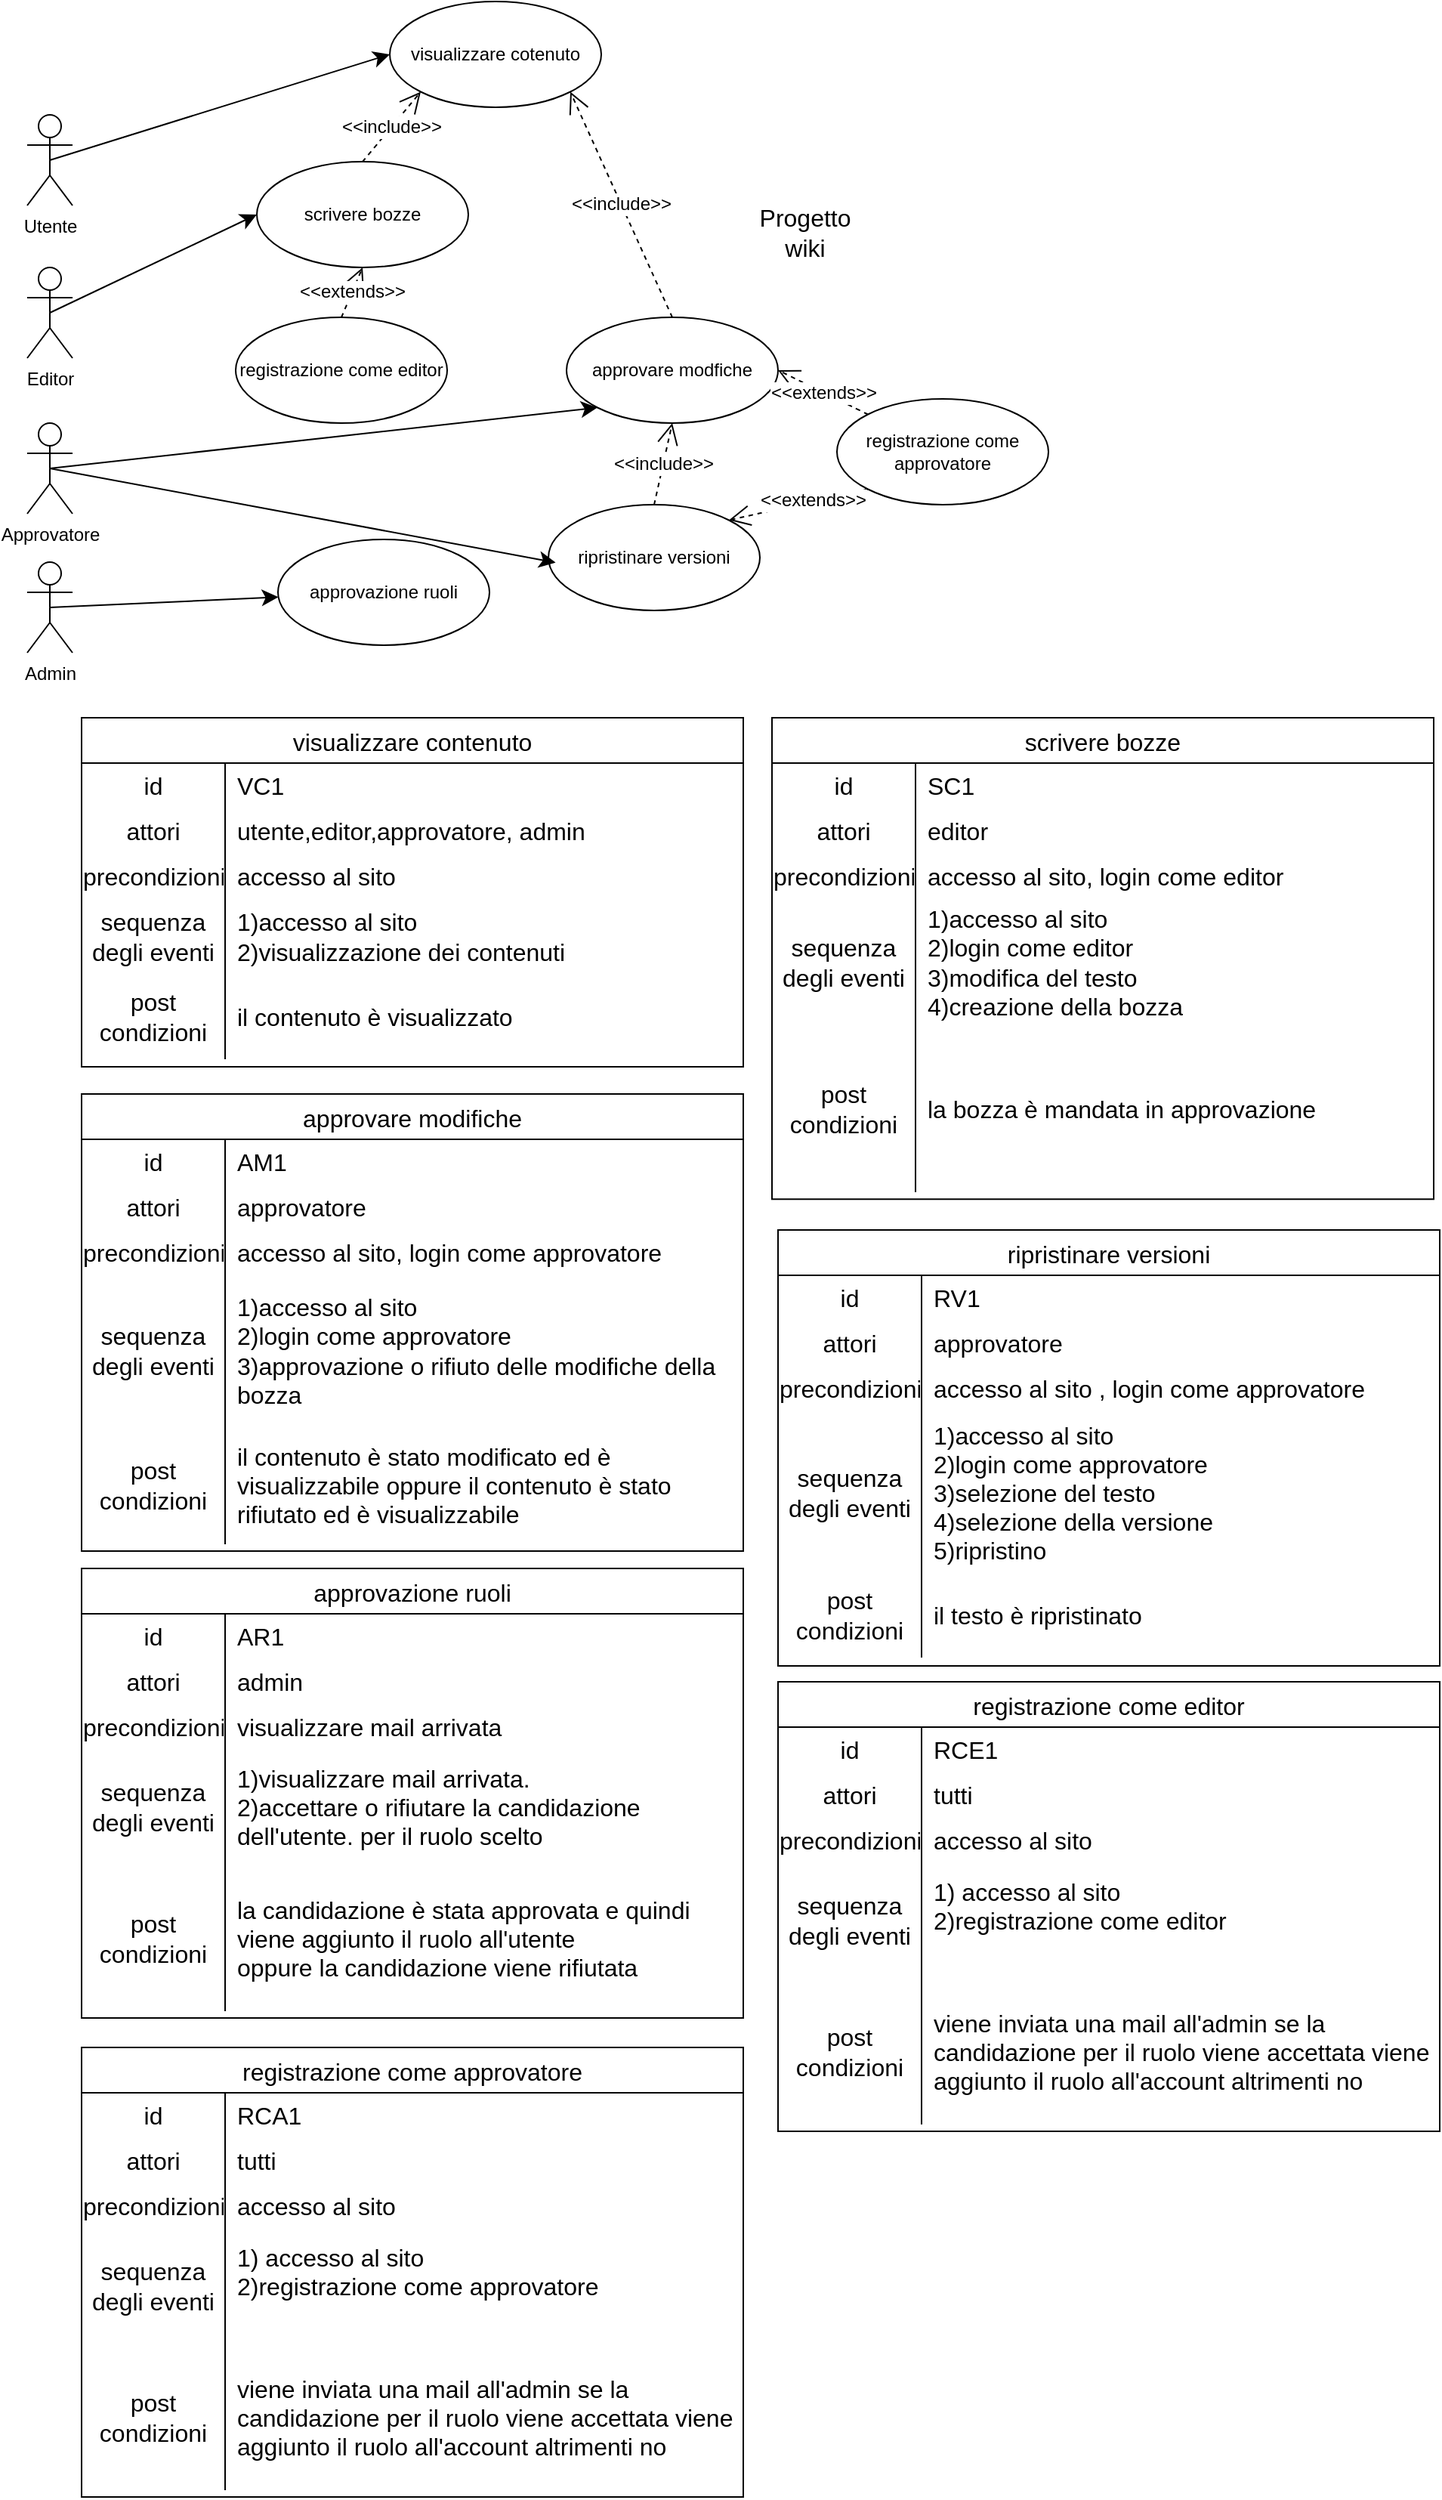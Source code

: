<mxfile>
    <diagram name="Pagina-1" id="iji9mjaX2ZRETf_4VpH7">
        <mxGraphModel dx="1866" dy="909" grid="0" gridSize="10" guides="1" tooltips="1" connect="1" arrows="1" fold="1" page="0" pageScale="1" pageWidth="827" pageHeight="1169" math="0" shadow="0">
            <root>
                <mxCell id="0"/>
                <mxCell id="1" parent="0"/>
                <mxCell id="YPHEkQIwftPcaMCxqJR_-15" style="edgeStyle=none;curved=1;rounded=0;orthogonalLoop=1;jettySize=auto;html=1;exitX=0.5;exitY=0.5;exitDx=0;exitDy=0;exitPerimeter=0;entryX=0;entryY=0.5;entryDx=0;entryDy=0;fontSize=12;startSize=8;endSize=8;" parent="1" source="YPHEkQIwftPcaMCxqJR_-1" target="YPHEkQIwftPcaMCxqJR_-4" edge="1">
                    <mxGeometry relative="1" as="geometry"/>
                </mxCell>
                <mxCell id="YPHEkQIwftPcaMCxqJR_-1" value="Utente" style="shape=umlActor;verticalLabelPosition=bottom;verticalAlign=top;html=1;outlineConnect=0;" parent="1" vertex="1">
                    <mxGeometry x="-626" y="-67" width="30" height="60" as="geometry"/>
                </mxCell>
                <mxCell id="YPHEkQIwftPcaMCxqJR_-17" style="edgeStyle=none;curved=1;rounded=0;orthogonalLoop=1;jettySize=auto;html=1;exitX=0.5;exitY=0.5;exitDx=0;exitDy=0;exitPerimeter=0;entryX=0;entryY=0.5;entryDx=0;entryDy=0;fontSize=12;startSize=8;endSize=8;" parent="1" source="YPHEkQIwftPcaMCxqJR_-2" target="YPHEkQIwftPcaMCxqJR_-5" edge="1">
                    <mxGeometry relative="1" as="geometry"/>
                </mxCell>
                <mxCell id="YPHEkQIwftPcaMCxqJR_-2" value="Editor" style="shape=umlActor;verticalLabelPosition=bottom;verticalAlign=top;html=1;outlineConnect=0;" parent="1" vertex="1">
                    <mxGeometry x="-626" y="34" width="30" height="60" as="geometry"/>
                </mxCell>
                <mxCell id="YPHEkQIwftPcaMCxqJR_-19" style="edgeStyle=none;curved=1;rounded=0;orthogonalLoop=1;jettySize=auto;html=1;exitX=0.5;exitY=0.5;exitDx=0;exitDy=0;exitPerimeter=0;entryX=0;entryY=1;entryDx=0;entryDy=0;fontSize=12;startSize=8;endSize=8;" parent="1" source="YPHEkQIwftPcaMCxqJR_-3" target="YPHEkQIwftPcaMCxqJR_-6" edge="1">
                    <mxGeometry relative="1" as="geometry"/>
                </mxCell>
                <mxCell id="YPHEkQIwftPcaMCxqJR_-3" value="Approvatore" style="shape=umlActor;verticalLabelPosition=bottom;verticalAlign=top;html=1;outlineConnect=0;" parent="1" vertex="1">
                    <mxGeometry x="-626" y="137" width="30" height="60" as="geometry"/>
                </mxCell>
                <mxCell id="YPHEkQIwftPcaMCxqJR_-4" value="visualizzare cotenuto" style="ellipse;whiteSpace=wrap;html=1;" parent="1" vertex="1">
                    <mxGeometry x="-386" y="-142" width="140" height="70" as="geometry"/>
                </mxCell>
                <mxCell id="YPHEkQIwftPcaMCxqJR_-5" value="scrivere bozze" style="ellipse;whiteSpace=wrap;html=1;" parent="1" vertex="1">
                    <mxGeometry x="-474" y="-36" width="140" height="70" as="geometry"/>
                </mxCell>
                <mxCell id="YPHEkQIwftPcaMCxqJR_-6" value="approvare modfiche" style="ellipse;whiteSpace=wrap;html=1;" parent="1" vertex="1">
                    <mxGeometry x="-269" y="67" width="140" height="70" as="geometry"/>
                </mxCell>
                <mxCell id="YPHEkQIwftPcaMCxqJR_-7" value="ripristinare versioni" style="ellipse;whiteSpace=wrap;html=1;" parent="1" vertex="1">
                    <mxGeometry x="-281" y="191" width="140" height="70" as="geometry"/>
                </mxCell>
                <mxCell id="YPHEkQIwftPcaMCxqJR_-20" style="edgeStyle=none;curved=1;rounded=0;orthogonalLoop=1;jettySize=auto;html=1;exitX=0.5;exitY=0.5;exitDx=0;exitDy=0;exitPerimeter=0;fontSize=12;startSize=8;endSize=8;" parent="1" source="YPHEkQIwftPcaMCxqJR_-8" target="YPHEkQIwftPcaMCxqJR_-10" edge="1">
                    <mxGeometry relative="1" as="geometry"/>
                </mxCell>
                <mxCell id="YPHEkQIwftPcaMCxqJR_-8" value="Admin" style="shape=umlActor;verticalLabelPosition=bottom;verticalAlign=top;html=1;" parent="1" vertex="1">
                    <mxGeometry x="-626" y="229" width="30" height="60" as="geometry"/>
                </mxCell>
                <mxCell id="YPHEkQIwftPcaMCxqJR_-10" value="approvazione ruoli" style="ellipse;whiteSpace=wrap;html=1;" parent="1" vertex="1">
                    <mxGeometry x="-460" y="214" width="140" height="70" as="geometry"/>
                </mxCell>
                <mxCell id="YPHEkQIwftPcaMCxqJR_-12" value="&amp;lt;&amp;lt;include&amp;gt;&amp;gt;" style="endArrow=open;endSize=12;dashed=1;html=1;rounded=0;fontSize=12;curved=1;exitX=0.5;exitY=0;exitDx=0;exitDy=0;entryX=1;entryY=1;entryDx=0;entryDy=0;" parent="1" source="YPHEkQIwftPcaMCxqJR_-6" target="YPHEkQIwftPcaMCxqJR_-4" edge="1">
                    <mxGeometry width="160" relative="1" as="geometry">
                        <mxPoint x="-497" y="133" as="sourcePoint"/>
                        <mxPoint x="-337" y="133" as="targetPoint"/>
                    </mxGeometry>
                </mxCell>
                <mxCell id="YPHEkQIwftPcaMCxqJR_-13" value="&amp;lt;&amp;lt;include&amp;gt;&amp;gt;" style="endArrow=open;endSize=12;dashed=1;html=1;rounded=0;fontSize=12;curved=1;exitX=0.5;exitY=0;exitDx=0;exitDy=0;entryX=0;entryY=1;entryDx=0;entryDy=0;" parent="1" source="YPHEkQIwftPcaMCxqJR_-5" target="YPHEkQIwftPcaMCxqJR_-4" edge="1">
                    <mxGeometry width="160" relative="1" as="geometry">
                        <mxPoint x="-497" y="133" as="sourcePoint"/>
                        <mxPoint x="-337" y="133" as="targetPoint"/>
                    </mxGeometry>
                </mxCell>
                <mxCell id="YPHEkQIwftPcaMCxqJR_-14" value="&amp;lt;&amp;lt;include&amp;gt;&amp;gt;" style="endArrow=open;endSize=12;dashed=1;html=1;rounded=0;fontSize=12;curved=1;exitX=0.5;exitY=0;exitDx=0;exitDy=0;entryX=0.5;entryY=1;entryDx=0;entryDy=0;" parent="1" source="YPHEkQIwftPcaMCxqJR_-7" target="YPHEkQIwftPcaMCxqJR_-6" edge="1">
                    <mxGeometry width="160" relative="1" as="geometry">
                        <mxPoint x="-497" y="133" as="sourcePoint"/>
                        <mxPoint x="-337" y="133" as="targetPoint"/>
                    </mxGeometry>
                </mxCell>
                <mxCell id="YPHEkQIwftPcaMCxqJR_-18" style="edgeStyle=none;curved=1;rounded=0;orthogonalLoop=1;jettySize=auto;html=1;exitX=0.5;exitY=0.5;exitDx=0;exitDy=0;exitPerimeter=0;entryX=0.034;entryY=0.547;entryDx=0;entryDy=0;entryPerimeter=0;fontSize=12;startSize=8;endSize=8;" parent="1" source="YPHEkQIwftPcaMCxqJR_-3" target="YPHEkQIwftPcaMCxqJR_-7" edge="1">
                    <mxGeometry relative="1" as="geometry"/>
                </mxCell>
                <mxCell id="YPHEkQIwftPcaMCxqJR_-31" value="Progetto wiki" style="text;html=1;align=center;verticalAlign=middle;whiteSpace=wrap;rounded=0;fontSize=16;" parent="1" vertex="1">
                    <mxGeometry x="-141" y="-4" width="60" height="30" as="geometry"/>
                </mxCell>
                <mxCell id="2" value="visualizzare contenuto" style="shape=table;startSize=30;container=1;collapsible=0;childLayout=tableLayout;fixedRows=1;rowLines=0;fontStyle=0;strokeColor=default;fontSize=16;" parent="1" vertex="1">
                    <mxGeometry x="-590" y="332" width="438" height="231" as="geometry"/>
                </mxCell>
                <mxCell id="3" value="" style="shape=tableRow;horizontal=0;startSize=0;swimlaneHead=0;swimlaneBody=0;top=0;left=0;bottom=0;right=0;collapsible=0;dropTarget=0;fillColor=none;points=[[0,0.5],[1,0.5]];portConstraint=eastwest;strokeColor=inherit;fontSize=16;" parent="2" vertex="1">
                    <mxGeometry y="30" width="438" height="30" as="geometry"/>
                </mxCell>
                <mxCell id="4" value="id" style="shape=partialRectangle;html=1;whiteSpace=wrap;connectable=0;fillColor=none;top=0;left=0;bottom=0;right=0;overflow=hidden;pointerEvents=1;strokeColor=inherit;fontSize=16;" parent="3" vertex="1">
                    <mxGeometry width="95" height="30" as="geometry">
                        <mxRectangle width="95" height="30" as="alternateBounds"/>
                    </mxGeometry>
                </mxCell>
                <mxCell id="5" value="VC1" style="shape=partialRectangle;html=1;whiteSpace=wrap;connectable=0;fillColor=none;top=0;left=0;bottom=0;right=0;align=left;spacingLeft=6;overflow=hidden;strokeColor=inherit;fontSize=16;" parent="3" vertex="1">
                    <mxGeometry x="95" width="343" height="30" as="geometry">
                        <mxRectangle width="343" height="30" as="alternateBounds"/>
                    </mxGeometry>
                </mxCell>
                <mxCell id="6" value="" style="shape=tableRow;horizontal=0;startSize=0;swimlaneHead=0;swimlaneBody=0;top=0;left=0;bottom=0;right=0;collapsible=0;dropTarget=0;fillColor=none;points=[[0,0.5],[1,0.5]];portConstraint=eastwest;strokeColor=inherit;fontSize=16;" parent="2" vertex="1">
                    <mxGeometry y="60" width="438" height="30" as="geometry"/>
                </mxCell>
                <mxCell id="7" value="attori" style="shape=partialRectangle;html=1;whiteSpace=wrap;connectable=0;fillColor=none;top=0;left=0;bottom=0;right=0;overflow=hidden;strokeColor=inherit;fontSize=16;" parent="6" vertex="1">
                    <mxGeometry width="95" height="30" as="geometry">
                        <mxRectangle width="95" height="30" as="alternateBounds"/>
                    </mxGeometry>
                </mxCell>
                <mxCell id="8" value="utente,editor,approvatore, admin" style="shape=partialRectangle;html=1;whiteSpace=wrap;connectable=0;fillColor=none;top=0;left=0;bottom=0;right=0;align=left;spacingLeft=6;overflow=hidden;strokeColor=inherit;fontSize=16;" parent="6" vertex="1">
                    <mxGeometry x="95" width="343" height="30" as="geometry">
                        <mxRectangle width="343" height="30" as="alternateBounds"/>
                    </mxGeometry>
                </mxCell>
                <mxCell id="12" value="" style="shape=tableRow;horizontal=0;startSize=0;swimlaneHead=0;swimlaneBody=0;top=0;left=0;bottom=0;right=0;collapsible=0;dropTarget=0;fillColor=none;points=[[0,0.5],[1,0.5]];portConstraint=eastwest;strokeColor=inherit;fontSize=16;" parent="2" vertex="1">
                    <mxGeometry y="90" width="438" height="30" as="geometry"/>
                </mxCell>
                <mxCell id="13" value="precondizioni" style="shape=partialRectangle;html=1;whiteSpace=wrap;connectable=0;fillColor=none;top=0;left=0;bottom=0;right=0;overflow=hidden;strokeColor=inherit;fontSize=16;" parent="12" vertex="1">
                    <mxGeometry width="95" height="30" as="geometry">
                        <mxRectangle width="95" height="30" as="alternateBounds"/>
                    </mxGeometry>
                </mxCell>
                <mxCell id="14" value="accesso al sito" style="shape=partialRectangle;html=1;whiteSpace=wrap;connectable=0;fillColor=none;top=0;left=0;bottom=0;right=0;align=left;spacingLeft=6;overflow=hidden;strokeColor=inherit;fontSize=16;" parent="12" vertex="1">
                    <mxGeometry x="95" width="343" height="30" as="geometry">
                        <mxRectangle width="343" height="30" as="alternateBounds"/>
                    </mxGeometry>
                </mxCell>
                <mxCell id="15" value="" style="shape=tableRow;horizontal=0;startSize=0;swimlaneHead=0;swimlaneBody=0;top=0;left=0;bottom=0;right=0;collapsible=0;dropTarget=0;fillColor=none;points=[[0,0.5],[1,0.5]];portConstraint=eastwest;strokeColor=inherit;fontSize=16;" parent="2" vertex="1">
                    <mxGeometry y="120" width="438" height="50" as="geometry"/>
                </mxCell>
                <mxCell id="16" value="sequenza degli eventi" style="shape=partialRectangle;html=1;whiteSpace=wrap;connectable=0;fillColor=none;top=0;left=0;bottom=0;right=0;overflow=hidden;strokeColor=inherit;fontSize=16;" parent="15" vertex="1">
                    <mxGeometry width="95" height="50" as="geometry">
                        <mxRectangle width="95" height="50" as="alternateBounds"/>
                    </mxGeometry>
                </mxCell>
                <mxCell id="17" value="1)accesso al sito&lt;div&gt;2)visualizzazione dei contenuti&lt;/div&gt;" style="shape=partialRectangle;html=1;whiteSpace=wrap;connectable=0;fillColor=none;top=0;left=0;bottom=0;right=0;align=left;spacingLeft=6;overflow=hidden;strokeColor=inherit;fontSize=16;" parent="15" vertex="1">
                    <mxGeometry x="95" width="343" height="50" as="geometry">
                        <mxRectangle width="343" height="50" as="alternateBounds"/>
                    </mxGeometry>
                </mxCell>
                <mxCell id="9" value="" style="shape=tableRow;horizontal=0;startSize=0;swimlaneHead=0;swimlaneBody=0;top=0;left=0;bottom=0;right=0;collapsible=0;dropTarget=0;fillColor=none;points=[[0,0.5],[1,0.5]];portConstraint=eastwest;strokeColor=inherit;fontSize=16;" parent="2" vertex="1">
                    <mxGeometry y="170" width="438" height="56" as="geometry"/>
                </mxCell>
                <mxCell id="10" value="post condizioni" style="shape=partialRectangle;html=1;whiteSpace=wrap;connectable=0;fillColor=none;top=0;left=0;bottom=0;right=0;overflow=hidden;strokeColor=inherit;fontSize=16;" parent="9" vertex="1">
                    <mxGeometry width="95" height="56" as="geometry">
                        <mxRectangle width="95" height="56" as="alternateBounds"/>
                    </mxGeometry>
                </mxCell>
                <mxCell id="11" value="il contenuto è visualizzato" style="shape=partialRectangle;html=1;whiteSpace=wrap;connectable=0;fillColor=none;top=0;left=0;bottom=0;right=0;align=left;spacingLeft=6;overflow=hidden;strokeColor=inherit;fontSize=16;" parent="9" vertex="1">
                    <mxGeometry x="95" width="343" height="56" as="geometry">
                        <mxRectangle width="343" height="56" as="alternateBounds"/>
                    </mxGeometry>
                </mxCell>
                <mxCell id="18" value="scrivere bozze" style="shape=table;startSize=30;container=1;collapsible=0;childLayout=tableLayout;fixedRows=1;rowLines=0;fontStyle=0;strokeColor=default;fontSize=16;" parent="1" vertex="1">
                    <mxGeometry x="-133" y="332" width="438" height="318.687" as="geometry"/>
                </mxCell>
                <mxCell id="19" value="" style="shape=tableRow;horizontal=0;startSize=0;swimlaneHead=0;swimlaneBody=0;top=0;left=0;bottom=0;right=0;collapsible=0;dropTarget=0;fillColor=none;points=[[0,0.5],[1,0.5]];portConstraint=eastwest;strokeColor=inherit;fontSize=16;" parent="18" vertex="1">
                    <mxGeometry y="30" width="438" height="30" as="geometry"/>
                </mxCell>
                <mxCell id="20" value="id" style="shape=partialRectangle;html=1;whiteSpace=wrap;connectable=0;fillColor=none;top=0;left=0;bottom=0;right=0;overflow=hidden;pointerEvents=1;strokeColor=inherit;fontSize=16;" parent="19" vertex="1">
                    <mxGeometry width="95" height="30" as="geometry">
                        <mxRectangle width="95" height="30" as="alternateBounds"/>
                    </mxGeometry>
                </mxCell>
                <mxCell id="21" value="SC1" style="shape=partialRectangle;html=1;whiteSpace=wrap;connectable=0;fillColor=none;top=0;left=0;bottom=0;right=0;align=left;spacingLeft=6;overflow=hidden;strokeColor=inherit;fontSize=16;" parent="19" vertex="1">
                    <mxGeometry x="95" width="343" height="30" as="geometry">
                        <mxRectangle width="343" height="30" as="alternateBounds"/>
                    </mxGeometry>
                </mxCell>
                <mxCell id="22" value="" style="shape=tableRow;horizontal=0;startSize=0;swimlaneHead=0;swimlaneBody=0;top=0;left=0;bottom=0;right=0;collapsible=0;dropTarget=0;fillColor=none;points=[[0,0.5],[1,0.5]];portConstraint=eastwest;strokeColor=inherit;fontSize=16;" parent="18" vertex="1">
                    <mxGeometry y="60" width="438" height="30" as="geometry"/>
                </mxCell>
                <mxCell id="23" value="attori" style="shape=partialRectangle;html=1;whiteSpace=wrap;connectable=0;fillColor=none;top=0;left=0;bottom=0;right=0;overflow=hidden;strokeColor=inherit;fontSize=16;" parent="22" vertex="1">
                    <mxGeometry width="95" height="30" as="geometry">
                        <mxRectangle width="95" height="30" as="alternateBounds"/>
                    </mxGeometry>
                </mxCell>
                <mxCell id="24" value="editor" style="shape=partialRectangle;html=1;whiteSpace=wrap;connectable=0;fillColor=none;top=0;left=0;bottom=0;right=0;align=left;spacingLeft=6;overflow=hidden;strokeColor=inherit;fontSize=16;" parent="22" vertex="1">
                    <mxGeometry x="95" width="343" height="30" as="geometry">
                        <mxRectangle width="343" height="30" as="alternateBounds"/>
                    </mxGeometry>
                </mxCell>
                <mxCell id="25" value="" style="shape=tableRow;horizontal=0;startSize=0;swimlaneHead=0;swimlaneBody=0;top=0;left=0;bottom=0;right=0;collapsible=0;dropTarget=0;fillColor=none;points=[[0,0.5],[1,0.5]];portConstraint=eastwest;strokeColor=inherit;fontSize=16;" parent="18" vertex="1">
                    <mxGeometry y="90" width="438" height="30" as="geometry"/>
                </mxCell>
                <mxCell id="26" value="precondizioni" style="shape=partialRectangle;html=1;whiteSpace=wrap;connectable=0;fillColor=none;top=0;left=0;bottom=0;right=0;overflow=hidden;strokeColor=inherit;fontSize=16;" parent="25" vertex="1">
                    <mxGeometry width="95" height="30" as="geometry">
                        <mxRectangle width="95" height="30" as="alternateBounds"/>
                    </mxGeometry>
                </mxCell>
                <mxCell id="27" value="accesso al sito, login come editor" style="shape=partialRectangle;html=1;whiteSpace=wrap;connectable=0;fillColor=none;top=0;left=0;bottom=0;right=0;align=left;spacingLeft=6;overflow=hidden;strokeColor=inherit;fontSize=16;" parent="25" vertex="1">
                    <mxGeometry x="95" width="343" height="30" as="geometry">
                        <mxRectangle width="343" height="30" as="alternateBounds"/>
                    </mxGeometry>
                </mxCell>
                <mxCell id="28" value="" style="shape=tableRow;horizontal=0;startSize=0;swimlaneHead=0;swimlaneBody=0;top=0;left=0;bottom=0;right=0;collapsible=0;dropTarget=0;fillColor=none;points=[[0,0.5],[1,0.5]];portConstraint=eastwest;strokeColor=inherit;fontSize=16;" parent="18" vertex="1">
                    <mxGeometry y="120" width="438" height="83" as="geometry"/>
                </mxCell>
                <mxCell id="29" value="sequenza degli eventi" style="shape=partialRectangle;html=1;whiteSpace=wrap;connectable=0;fillColor=none;top=0;left=0;bottom=0;right=0;overflow=hidden;strokeColor=inherit;fontSize=16;" parent="28" vertex="1">
                    <mxGeometry width="95" height="83" as="geometry">
                        <mxRectangle width="95" height="83" as="alternateBounds"/>
                    </mxGeometry>
                </mxCell>
                <mxCell id="30" value="1)accesso al sito&lt;div&gt;2)login come editor&lt;/div&gt;&lt;div&gt;3)modifica del testo&lt;/div&gt;&lt;div&gt;4)creazione della bozza&lt;/div&gt;" style="shape=partialRectangle;html=1;whiteSpace=wrap;connectable=0;fillColor=none;top=0;left=0;bottom=0;right=0;align=left;spacingLeft=6;overflow=hidden;strokeColor=inherit;fontSize=16;" parent="28" vertex="1">
                    <mxGeometry x="95" width="343" height="83" as="geometry">
                        <mxRectangle width="343" height="83" as="alternateBounds"/>
                    </mxGeometry>
                </mxCell>
                <mxCell id="31" value="" style="shape=tableRow;horizontal=0;startSize=0;swimlaneHead=0;swimlaneBody=0;top=0;left=0;bottom=0;right=0;collapsible=0;dropTarget=0;fillColor=none;points=[[0,0.5],[1,0.5]];portConstraint=eastwest;strokeColor=inherit;fontSize=16;" parent="18" vertex="1">
                    <mxGeometry y="203" width="438" height="111" as="geometry"/>
                </mxCell>
                <mxCell id="32" value="post condizioni" style="shape=partialRectangle;html=1;whiteSpace=wrap;connectable=0;fillColor=none;top=0;left=0;bottom=0;right=0;overflow=hidden;strokeColor=inherit;fontSize=16;" parent="31" vertex="1">
                    <mxGeometry width="95" height="111" as="geometry">
                        <mxRectangle width="95" height="111" as="alternateBounds"/>
                    </mxGeometry>
                </mxCell>
                <mxCell id="33" value="la bozza è mandata in approvazione" style="shape=partialRectangle;html=1;whiteSpace=wrap;connectable=0;fillColor=none;top=0;left=0;bottom=0;right=0;align=left;spacingLeft=6;overflow=hidden;strokeColor=inherit;fontSize=16;" parent="31" vertex="1">
                    <mxGeometry x="95" width="343" height="111" as="geometry">
                        <mxRectangle width="343" height="111" as="alternateBounds"/>
                    </mxGeometry>
                </mxCell>
                <mxCell id="34" value="approvare modifiche" style="shape=table;startSize=30;container=1;collapsible=0;childLayout=tableLayout;fixedRows=1;rowLines=0;fontStyle=0;strokeColor=default;fontSize=16;" parent="1" vertex="1">
                    <mxGeometry x="-590" y="581" width="438" height="302.448" as="geometry"/>
                </mxCell>
                <mxCell id="35" value="" style="shape=tableRow;horizontal=0;startSize=0;swimlaneHead=0;swimlaneBody=0;top=0;left=0;bottom=0;right=0;collapsible=0;dropTarget=0;fillColor=none;points=[[0,0.5],[1,0.5]];portConstraint=eastwest;strokeColor=inherit;fontSize=16;" parent="34" vertex="1">
                    <mxGeometry y="30" width="438" height="30" as="geometry"/>
                </mxCell>
                <mxCell id="36" value="id" style="shape=partialRectangle;html=1;whiteSpace=wrap;connectable=0;fillColor=none;top=0;left=0;bottom=0;right=0;overflow=hidden;pointerEvents=1;strokeColor=inherit;fontSize=16;" parent="35" vertex="1">
                    <mxGeometry width="95" height="30" as="geometry">
                        <mxRectangle width="95" height="30" as="alternateBounds"/>
                    </mxGeometry>
                </mxCell>
                <mxCell id="37" value="AM1" style="shape=partialRectangle;html=1;whiteSpace=wrap;connectable=0;fillColor=none;top=0;left=0;bottom=0;right=0;align=left;spacingLeft=6;overflow=hidden;strokeColor=inherit;fontSize=16;" parent="35" vertex="1">
                    <mxGeometry x="95" width="343" height="30" as="geometry">
                        <mxRectangle width="343" height="30" as="alternateBounds"/>
                    </mxGeometry>
                </mxCell>
                <mxCell id="38" value="" style="shape=tableRow;horizontal=0;startSize=0;swimlaneHead=0;swimlaneBody=0;top=0;left=0;bottom=0;right=0;collapsible=0;dropTarget=0;fillColor=none;points=[[0,0.5],[1,0.5]];portConstraint=eastwest;strokeColor=inherit;fontSize=16;" parent="34" vertex="1">
                    <mxGeometry y="60" width="438" height="30" as="geometry"/>
                </mxCell>
                <mxCell id="39" value="attori" style="shape=partialRectangle;html=1;whiteSpace=wrap;connectable=0;fillColor=none;top=0;left=0;bottom=0;right=0;overflow=hidden;strokeColor=inherit;fontSize=16;" parent="38" vertex="1">
                    <mxGeometry width="95" height="30" as="geometry">
                        <mxRectangle width="95" height="30" as="alternateBounds"/>
                    </mxGeometry>
                </mxCell>
                <mxCell id="40" value="approvatore" style="shape=partialRectangle;html=1;whiteSpace=wrap;connectable=0;fillColor=none;top=0;left=0;bottom=0;right=0;align=left;spacingLeft=6;overflow=hidden;strokeColor=inherit;fontSize=16;" parent="38" vertex="1">
                    <mxGeometry x="95" width="343" height="30" as="geometry">
                        <mxRectangle width="343" height="30" as="alternateBounds"/>
                    </mxGeometry>
                </mxCell>
                <mxCell id="41" value="" style="shape=tableRow;horizontal=0;startSize=0;swimlaneHead=0;swimlaneBody=0;top=0;left=0;bottom=0;right=0;collapsible=0;dropTarget=0;fillColor=none;points=[[0,0.5],[1,0.5]];portConstraint=eastwest;strokeColor=inherit;fontSize=16;" parent="34" vertex="1">
                    <mxGeometry y="90" width="438" height="30" as="geometry"/>
                </mxCell>
                <mxCell id="42" value="precondizioni" style="shape=partialRectangle;html=1;whiteSpace=wrap;connectable=0;fillColor=none;top=0;left=0;bottom=0;right=0;overflow=hidden;strokeColor=inherit;fontSize=16;" parent="41" vertex="1">
                    <mxGeometry width="95" height="30" as="geometry">
                        <mxRectangle width="95" height="30" as="alternateBounds"/>
                    </mxGeometry>
                </mxCell>
                <mxCell id="43" value="accesso al sito, login come approvatore" style="shape=partialRectangle;html=1;whiteSpace=wrap;connectable=0;fillColor=none;top=0;left=0;bottom=0;right=0;align=left;spacingLeft=6;overflow=hidden;strokeColor=inherit;fontSize=16;" parent="41" vertex="1">
                    <mxGeometry x="95" width="343" height="30" as="geometry">
                        <mxRectangle width="343" height="30" as="alternateBounds"/>
                    </mxGeometry>
                </mxCell>
                <mxCell id="44" value="" style="shape=tableRow;horizontal=0;startSize=0;swimlaneHead=0;swimlaneBody=0;top=0;left=0;bottom=0;right=0;collapsible=0;dropTarget=0;fillColor=none;points=[[0,0.5],[1,0.5]];portConstraint=eastwest;strokeColor=inherit;fontSize=16;" parent="34" vertex="1">
                    <mxGeometry y="120" width="438" height="100" as="geometry"/>
                </mxCell>
                <mxCell id="45" value="sequenza degli eventi" style="shape=partialRectangle;html=1;whiteSpace=wrap;connectable=0;fillColor=none;top=0;left=0;bottom=0;right=0;overflow=hidden;strokeColor=inherit;fontSize=16;" parent="44" vertex="1">
                    <mxGeometry width="95" height="100" as="geometry">
                        <mxRectangle width="95" height="100" as="alternateBounds"/>
                    </mxGeometry>
                </mxCell>
                <mxCell id="46" value="1)accesso al sito&lt;div&gt;2)login come approvatore&lt;/div&gt;&lt;div&gt;3)approvazione o rifiuto delle modifiche della bozza&lt;/div&gt;" style="shape=partialRectangle;html=1;whiteSpace=wrap;connectable=0;fillColor=none;top=0;left=0;bottom=0;right=0;align=left;spacingLeft=6;overflow=hidden;strokeColor=inherit;fontSize=16;" parent="44" vertex="1">
                    <mxGeometry x="95" width="343" height="100" as="geometry">
                        <mxRectangle width="343" height="100" as="alternateBounds"/>
                    </mxGeometry>
                </mxCell>
                <mxCell id="47" value="" style="shape=tableRow;horizontal=0;startSize=0;swimlaneHead=0;swimlaneBody=0;top=0;left=0;bottom=0;right=0;collapsible=0;dropTarget=0;fillColor=none;points=[[0,0.5],[1,0.5]];portConstraint=eastwest;strokeColor=inherit;fontSize=16;" parent="34" vertex="1">
                    <mxGeometry y="220" width="438" height="78" as="geometry"/>
                </mxCell>
                <mxCell id="48" value="post condizioni" style="shape=partialRectangle;html=1;whiteSpace=wrap;connectable=0;fillColor=none;top=0;left=0;bottom=0;right=0;overflow=hidden;strokeColor=inherit;fontSize=16;" parent="47" vertex="1">
                    <mxGeometry width="95" height="78" as="geometry">
                        <mxRectangle width="95" height="78" as="alternateBounds"/>
                    </mxGeometry>
                </mxCell>
                <mxCell id="49" value="il contenuto è stato modificato ed è visualizzabile oppure il contenuto è stato rifiutato ed è visualizzabile" style="shape=partialRectangle;html=1;whiteSpace=wrap;connectable=0;fillColor=none;top=0;left=0;bottom=0;right=0;align=left;spacingLeft=6;overflow=hidden;strokeColor=inherit;fontSize=16;" parent="47" vertex="1">
                    <mxGeometry x="95" width="343" height="78" as="geometry">
                        <mxRectangle width="343" height="78" as="alternateBounds"/>
                    </mxGeometry>
                </mxCell>
                <mxCell id="50" value="ripristinare versioni" style="shape=table;startSize=30;container=1;collapsible=0;childLayout=tableLayout;fixedRows=1;rowLines=0;fontStyle=0;strokeColor=default;fontSize=16;" parent="1" vertex="1">
                    <mxGeometry x="-129" y="671" width="438" height="288.521" as="geometry"/>
                </mxCell>
                <mxCell id="51" value="" style="shape=tableRow;horizontal=0;startSize=0;swimlaneHead=0;swimlaneBody=0;top=0;left=0;bottom=0;right=0;collapsible=0;dropTarget=0;fillColor=none;points=[[0,0.5],[1,0.5]];portConstraint=eastwest;strokeColor=inherit;fontSize=16;" parent="50" vertex="1">
                    <mxGeometry y="30" width="438" height="30" as="geometry"/>
                </mxCell>
                <mxCell id="52" value="id" style="shape=partialRectangle;html=1;whiteSpace=wrap;connectable=0;fillColor=none;top=0;left=0;bottom=0;right=0;overflow=hidden;pointerEvents=1;strokeColor=inherit;fontSize=16;" parent="51" vertex="1">
                    <mxGeometry width="95" height="30" as="geometry">
                        <mxRectangle width="95" height="30" as="alternateBounds"/>
                    </mxGeometry>
                </mxCell>
                <mxCell id="53" value="RV1" style="shape=partialRectangle;html=1;whiteSpace=wrap;connectable=0;fillColor=none;top=0;left=0;bottom=0;right=0;align=left;spacingLeft=6;overflow=hidden;strokeColor=inherit;fontSize=16;" parent="51" vertex="1">
                    <mxGeometry x="95" width="343" height="30" as="geometry">
                        <mxRectangle width="343" height="30" as="alternateBounds"/>
                    </mxGeometry>
                </mxCell>
                <mxCell id="54" value="" style="shape=tableRow;horizontal=0;startSize=0;swimlaneHead=0;swimlaneBody=0;top=0;left=0;bottom=0;right=0;collapsible=0;dropTarget=0;fillColor=none;points=[[0,0.5],[1,0.5]];portConstraint=eastwest;strokeColor=inherit;fontSize=16;" parent="50" vertex="1">
                    <mxGeometry y="60" width="438" height="30" as="geometry"/>
                </mxCell>
                <mxCell id="55" value="attori" style="shape=partialRectangle;html=1;whiteSpace=wrap;connectable=0;fillColor=none;top=0;left=0;bottom=0;right=0;overflow=hidden;strokeColor=inherit;fontSize=16;" parent="54" vertex="1">
                    <mxGeometry width="95" height="30" as="geometry">
                        <mxRectangle width="95" height="30" as="alternateBounds"/>
                    </mxGeometry>
                </mxCell>
                <mxCell id="56" value="approvatore" style="shape=partialRectangle;html=1;whiteSpace=wrap;connectable=0;fillColor=none;top=0;left=0;bottom=0;right=0;align=left;spacingLeft=6;overflow=hidden;strokeColor=inherit;fontSize=16;" parent="54" vertex="1">
                    <mxGeometry x="95" width="343" height="30" as="geometry">
                        <mxRectangle width="343" height="30" as="alternateBounds"/>
                    </mxGeometry>
                </mxCell>
                <mxCell id="57" value="" style="shape=tableRow;horizontal=0;startSize=0;swimlaneHead=0;swimlaneBody=0;top=0;left=0;bottom=0;right=0;collapsible=0;dropTarget=0;fillColor=none;points=[[0,0.5],[1,0.5]];portConstraint=eastwest;strokeColor=inherit;fontSize=16;" parent="50" vertex="1">
                    <mxGeometry y="90" width="438" height="30" as="geometry"/>
                </mxCell>
                <mxCell id="58" value="precondizioni" style="shape=partialRectangle;html=1;whiteSpace=wrap;connectable=0;fillColor=none;top=0;left=0;bottom=0;right=0;overflow=hidden;strokeColor=inherit;fontSize=16;" parent="57" vertex="1">
                    <mxGeometry width="95" height="30" as="geometry">
                        <mxRectangle width="95" height="30" as="alternateBounds"/>
                    </mxGeometry>
                </mxCell>
                <mxCell id="59" value="accesso al sito , login come approvatore" style="shape=partialRectangle;html=1;whiteSpace=wrap;connectable=0;fillColor=none;top=0;left=0;bottom=0;right=0;align=left;spacingLeft=6;overflow=hidden;strokeColor=inherit;fontSize=16;" parent="57" vertex="1">
                    <mxGeometry x="95" width="343" height="30" as="geometry">
                        <mxRectangle width="343" height="30" as="alternateBounds"/>
                    </mxGeometry>
                </mxCell>
                <mxCell id="60" value="" style="shape=tableRow;horizontal=0;startSize=0;swimlaneHead=0;swimlaneBody=0;top=0;left=0;bottom=0;right=0;collapsible=0;dropTarget=0;fillColor=none;points=[[0,0.5],[1,0.5]];portConstraint=eastwest;strokeColor=inherit;fontSize=16;" parent="50" vertex="1">
                    <mxGeometry y="120" width="438" height="107" as="geometry"/>
                </mxCell>
                <mxCell id="61" value="sequenza degli eventi" style="shape=partialRectangle;html=1;whiteSpace=wrap;connectable=0;fillColor=none;top=0;left=0;bottom=0;right=0;overflow=hidden;strokeColor=inherit;fontSize=16;" parent="60" vertex="1">
                    <mxGeometry width="95" height="107" as="geometry">
                        <mxRectangle width="95" height="107" as="alternateBounds"/>
                    </mxGeometry>
                </mxCell>
                <mxCell id="62" value="1)accesso al sito&lt;div&gt;2)login come approvatore&lt;/div&gt;&lt;div&gt;3)selezione del testo&lt;/div&gt;&lt;div&gt;4)selezione della versione&lt;/div&gt;&lt;div&gt;5)ripristino&lt;/div&gt;" style="shape=partialRectangle;html=1;whiteSpace=wrap;connectable=0;fillColor=none;top=0;left=0;bottom=0;right=0;align=left;spacingLeft=6;overflow=hidden;strokeColor=inherit;fontSize=16;" parent="60" vertex="1">
                    <mxGeometry x="95" width="343" height="107" as="geometry">
                        <mxRectangle width="343" height="107" as="alternateBounds"/>
                    </mxGeometry>
                </mxCell>
                <mxCell id="63" value="" style="shape=tableRow;horizontal=0;startSize=0;swimlaneHead=0;swimlaneBody=0;top=0;left=0;bottom=0;right=0;collapsible=0;dropTarget=0;fillColor=none;points=[[0,0.5],[1,0.5]];portConstraint=eastwest;strokeColor=inherit;fontSize=16;" parent="50" vertex="1">
                    <mxGeometry y="227" width="438" height="56" as="geometry"/>
                </mxCell>
                <mxCell id="64" value="post condizioni" style="shape=partialRectangle;html=1;whiteSpace=wrap;connectable=0;fillColor=none;top=0;left=0;bottom=0;right=0;overflow=hidden;strokeColor=inherit;fontSize=16;" parent="63" vertex="1">
                    <mxGeometry width="95" height="56" as="geometry">
                        <mxRectangle width="95" height="56" as="alternateBounds"/>
                    </mxGeometry>
                </mxCell>
                <mxCell id="65" value="il testo è ripristinato" style="shape=partialRectangle;html=1;whiteSpace=wrap;connectable=0;fillColor=none;top=0;left=0;bottom=0;right=0;align=left;spacingLeft=6;overflow=hidden;strokeColor=inherit;fontSize=16;" parent="63" vertex="1">
                    <mxGeometry x="95" width="343" height="56" as="geometry">
                        <mxRectangle width="343" height="56" as="alternateBounds"/>
                    </mxGeometry>
                </mxCell>
                <mxCell id="66" value="approvazione ruoli" style="shape=table;startSize=30;container=1;collapsible=0;childLayout=tableLayout;fixedRows=1;rowLines=0;fontStyle=0;strokeColor=default;fontSize=16;" parent="1" vertex="1">
                    <mxGeometry x="-590" y="895" width="438" height="297.521" as="geometry"/>
                </mxCell>
                <mxCell id="67" value="" style="shape=tableRow;horizontal=0;startSize=0;swimlaneHead=0;swimlaneBody=0;top=0;left=0;bottom=0;right=0;collapsible=0;dropTarget=0;fillColor=none;points=[[0,0.5],[1,0.5]];portConstraint=eastwest;strokeColor=inherit;fontSize=16;" parent="66" vertex="1">
                    <mxGeometry y="30" width="438" height="30" as="geometry"/>
                </mxCell>
                <mxCell id="68" value="id" style="shape=partialRectangle;html=1;whiteSpace=wrap;connectable=0;fillColor=none;top=0;left=0;bottom=0;right=0;overflow=hidden;pointerEvents=1;strokeColor=inherit;fontSize=16;" parent="67" vertex="1">
                    <mxGeometry width="95" height="30" as="geometry">
                        <mxRectangle width="95" height="30" as="alternateBounds"/>
                    </mxGeometry>
                </mxCell>
                <mxCell id="69" value="AR1" style="shape=partialRectangle;html=1;whiteSpace=wrap;connectable=0;fillColor=none;top=0;left=0;bottom=0;right=0;align=left;spacingLeft=6;overflow=hidden;strokeColor=inherit;fontSize=16;" parent="67" vertex="1">
                    <mxGeometry x="95" width="343" height="30" as="geometry">
                        <mxRectangle width="343" height="30" as="alternateBounds"/>
                    </mxGeometry>
                </mxCell>
                <mxCell id="70" value="" style="shape=tableRow;horizontal=0;startSize=0;swimlaneHead=0;swimlaneBody=0;top=0;left=0;bottom=0;right=0;collapsible=0;dropTarget=0;fillColor=none;points=[[0,0.5],[1,0.5]];portConstraint=eastwest;strokeColor=inherit;fontSize=16;" parent="66" vertex="1">
                    <mxGeometry y="60" width="438" height="30" as="geometry"/>
                </mxCell>
                <mxCell id="71" value="attori" style="shape=partialRectangle;html=1;whiteSpace=wrap;connectable=0;fillColor=none;top=0;left=0;bottom=0;right=0;overflow=hidden;strokeColor=inherit;fontSize=16;" parent="70" vertex="1">
                    <mxGeometry width="95" height="30" as="geometry">
                        <mxRectangle width="95" height="30" as="alternateBounds"/>
                    </mxGeometry>
                </mxCell>
                <mxCell id="72" value="admin" style="shape=partialRectangle;html=1;whiteSpace=wrap;connectable=0;fillColor=none;top=0;left=0;bottom=0;right=0;align=left;spacingLeft=6;overflow=hidden;strokeColor=inherit;fontSize=16;" parent="70" vertex="1">
                    <mxGeometry x="95" width="343" height="30" as="geometry">
                        <mxRectangle width="343" height="30" as="alternateBounds"/>
                    </mxGeometry>
                </mxCell>
                <mxCell id="73" value="" style="shape=tableRow;horizontal=0;startSize=0;swimlaneHead=0;swimlaneBody=0;top=0;left=0;bottom=0;right=0;collapsible=0;dropTarget=0;fillColor=none;points=[[0,0.5],[1,0.5]];portConstraint=eastwest;strokeColor=inherit;fontSize=16;" parent="66" vertex="1">
                    <mxGeometry y="90" width="438" height="30" as="geometry"/>
                </mxCell>
                <mxCell id="74" value="precondizioni" style="shape=partialRectangle;html=1;whiteSpace=wrap;connectable=0;fillColor=none;top=0;left=0;bottom=0;right=0;overflow=hidden;strokeColor=inherit;fontSize=16;" parent="73" vertex="1">
                    <mxGeometry width="95" height="30" as="geometry">
                        <mxRectangle width="95" height="30" as="alternateBounds"/>
                    </mxGeometry>
                </mxCell>
                <mxCell id="75" value="visualizzare mail arrivata&amp;nbsp;" style="shape=partialRectangle;html=1;whiteSpace=wrap;connectable=0;fillColor=none;top=0;left=0;bottom=0;right=0;align=left;spacingLeft=6;overflow=hidden;strokeColor=inherit;fontSize=16;" parent="73" vertex="1">
                    <mxGeometry x="95" width="343" height="30" as="geometry">
                        <mxRectangle width="343" height="30" as="alternateBounds"/>
                    </mxGeometry>
                </mxCell>
                <mxCell id="76" value="" style="shape=tableRow;horizontal=0;startSize=0;swimlaneHead=0;swimlaneBody=0;top=0;left=0;bottom=0;right=0;collapsible=0;dropTarget=0;fillColor=none;points=[[0,0.5],[1,0.5]];portConstraint=eastwest;strokeColor=inherit;fontSize=16;" parent="66" vertex="1">
                    <mxGeometry y="120" width="438" height="76" as="geometry"/>
                </mxCell>
                <mxCell id="77" value="sequenza degli eventi" style="shape=partialRectangle;html=1;whiteSpace=wrap;connectable=0;fillColor=none;top=0;left=0;bottom=0;right=0;overflow=hidden;strokeColor=inherit;fontSize=16;" parent="76" vertex="1">
                    <mxGeometry width="95" height="76" as="geometry">
                        <mxRectangle width="95" height="76" as="alternateBounds"/>
                    </mxGeometry>
                </mxCell>
                <mxCell id="78" value="1)visualizzare mail arrivata.&lt;div&gt;2)accettare o rifiutare la candidazione dell&#39;utente. per il ruolo scelto&lt;/div&gt;" style="shape=partialRectangle;html=1;whiteSpace=wrap;connectable=0;fillColor=none;top=0;left=0;bottom=0;right=0;align=left;spacingLeft=6;overflow=hidden;strokeColor=inherit;fontSize=16;" parent="76" vertex="1">
                    <mxGeometry x="95" width="343" height="76" as="geometry">
                        <mxRectangle width="343" height="76" as="alternateBounds"/>
                    </mxGeometry>
                </mxCell>
                <mxCell id="79" value="" style="shape=tableRow;horizontal=0;startSize=0;swimlaneHead=0;swimlaneBody=0;top=0;left=0;bottom=0;right=0;collapsible=0;dropTarget=0;fillColor=none;points=[[0,0.5],[1,0.5]];portConstraint=eastwest;strokeColor=inherit;fontSize=16;" parent="66" vertex="1">
                    <mxGeometry y="196" width="438" height="97" as="geometry"/>
                </mxCell>
                <mxCell id="80" value="post condizioni" style="shape=partialRectangle;html=1;whiteSpace=wrap;connectable=0;fillColor=none;top=0;left=0;bottom=0;right=0;overflow=hidden;strokeColor=inherit;fontSize=16;" parent="79" vertex="1">
                    <mxGeometry width="95" height="97" as="geometry">
                        <mxRectangle width="95" height="97" as="alternateBounds"/>
                    </mxGeometry>
                </mxCell>
                <mxCell id="81" value="la candidazione è stata approvata e quindi viene aggiunto il ruolo all&#39;utente&lt;div&gt;oppure la candidazione viene rifiutata&lt;/div&gt;" style="shape=partialRectangle;html=1;whiteSpace=wrap;connectable=0;fillColor=none;top=0;left=0;bottom=0;right=0;align=left;spacingLeft=6;overflow=hidden;strokeColor=inherit;fontSize=16;" parent="79" vertex="1">
                    <mxGeometry x="95" width="343" height="97" as="geometry">
                        <mxRectangle width="343" height="97" as="alternateBounds"/>
                    </mxGeometry>
                </mxCell>
                <mxCell id="83" value="registrazione come editor" style="ellipse;whiteSpace=wrap;html=1;" vertex="1" parent="1">
                    <mxGeometry x="-488" y="67" width="140" height="70" as="geometry"/>
                </mxCell>
                <mxCell id="85" value="&amp;lt;&amp;lt;extends&amp;gt;&amp;gt;" style="endArrow=open;endSize=12;dashed=1;html=1;rounded=0;fontSize=12;curved=1;exitX=0.5;exitY=0;exitDx=0;exitDy=0;entryX=0.5;entryY=1;entryDx=0;entryDy=0;" edge="1" parent="1" source="83" target="YPHEkQIwftPcaMCxqJR_-5">
                    <mxGeometry width="160" relative="1" as="geometry">
                        <mxPoint x="-394" y="-26" as="sourcePoint"/>
                        <mxPoint x="-355" y="-72" as="targetPoint"/>
                    </mxGeometry>
                </mxCell>
                <mxCell id="86" value="registrazione come approvatore" style="ellipse;whiteSpace=wrap;html=1;" vertex="1" parent="1">
                    <mxGeometry x="-90" y="121" width="140" height="70" as="geometry"/>
                </mxCell>
                <mxCell id="87" value="&amp;lt;&amp;lt;extends&amp;gt;&amp;gt;" style="endArrow=open;endSize=12;dashed=1;html=1;rounded=0;fontSize=12;curved=1;exitX=0;exitY=0;exitDx=0;exitDy=0;entryX=1;entryY=0.5;entryDx=0;entryDy=0;" edge="1" parent="1" source="86" target="YPHEkQIwftPcaMCxqJR_-6">
                    <mxGeometry width="160" relative="1" as="geometry">
                        <mxPoint x="-201" y="207" as="sourcePoint"/>
                        <mxPoint x="-189" y="147" as="targetPoint"/>
                    </mxGeometry>
                </mxCell>
                <mxCell id="88" value="&amp;lt;&amp;lt;extends&amp;gt;&amp;gt;" style="endArrow=open;endSize=12;dashed=1;html=1;rounded=0;fontSize=12;curved=1;exitX=0;exitY=1;exitDx=0;exitDy=0;entryX=1;entryY=0;entryDx=0;entryDy=0;" edge="1" parent="1" source="86" target="YPHEkQIwftPcaMCxqJR_-7">
                    <mxGeometry x="-0.209" y="-1" width="160" relative="1" as="geometry">
                        <mxPoint x="-191" y="217" as="sourcePoint"/>
                        <mxPoint x="-179" y="157" as="targetPoint"/>
                        <mxPoint as="offset"/>
                    </mxGeometry>
                </mxCell>
                <mxCell id="90" value="registrazione come editor" style="shape=table;startSize=30;container=1;collapsible=0;childLayout=tableLayout;fixedRows=1;rowLines=0;fontStyle=0;strokeColor=default;fontSize=16;" vertex="1" parent="1">
                    <mxGeometry x="-129" y="970" width="438" height="297.521" as="geometry"/>
                </mxCell>
                <mxCell id="91" value="" style="shape=tableRow;horizontal=0;startSize=0;swimlaneHead=0;swimlaneBody=0;top=0;left=0;bottom=0;right=0;collapsible=0;dropTarget=0;fillColor=none;points=[[0,0.5],[1,0.5]];portConstraint=eastwest;strokeColor=inherit;fontSize=16;" vertex="1" parent="90">
                    <mxGeometry y="30" width="438" height="30" as="geometry"/>
                </mxCell>
                <mxCell id="92" value="id" style="shape=partialRectangle;html=1;whiteSpace=wrap;connectable=0;fillColor=none;top=0;left=0;bottom=0;right=0;overflow=hidden;pointerEvents=1;strokeColor=inherit;fontSize=16;" vertex="1" parent="91">
                    <mxGeometry width="95" height="30" as="geometry">
                        <mxRectangle width="95" height="30" as="alternateBounds"/>
                    </mxGeometry>
                </mxCell>
                <mxCell id="93" value="RCE1" style="shape=partialRectangle;html=1;whiteSpace=wrap;connectable=0;fillColor=none;top=0;left=0;bottom=0;right=0;align=left;spacingLeft=6;overflow=hidden;strokeColor=inherit;fontSize=16;" vertex="1" parent="91">
                    <mxGeometry x="95" width="343" height="30" as="geometry">
                        <mxRectangle width="343" height="30" as="alternateBounds"/>
                    </mxGeometry>
                </mxCell>
                <mxCell id="94" value="" style="shape=tableRow;horizontal=0;startSize=0;swimlaneHead=0;swimlaneBody=0;top=0;left=0;bottom=0;right=0;collapsible=0;dropTarget=0;fillColor=none;points=[[0,0.5],[1,0.5]];portConstraint=eastwest;strokeColor=inherit;fontSize=16;" vertex="1" parent="90">
                    <mxGeometry y="60" width="438" height="30" as="geometry"/>
                </mxCell>
                <mxCell id="95" value="attori" style="shape=partialRectangle;html=1;whiteSpace=wrap;connectable=0;fillColor=none;top=0;left=0;bottom=0;right=0;overflow=hidden;strokeColor=inherit;fontSize=16;" vertex="1" parent="94">
                    <mxGeometry width="95" height="30" as="geometry">
                        <mxRectangle width="95" height="30" as="alternateBounds"/>
                    </mxGeometry>
                </mxCell>
                <mxCell id="96" value="tutti" style="shape=partialRectangle;html=1;whiteSpace=wrap;connectable=0;fillColor=none;top=0;left=0;bottom=0;right=0;align=left;spacingLeft=6;overflow=hidden;strokeColor=inherit;fontSize=16;" vertex="1" parent="94">
                    <mxGeometry x="95" width="343" height="30" as="geometry">
                        <mxRectangle width="343" height="30" as="alternateBounds"/>
                    </mxGeometry>
                </mxCell>
                <mxCell id="97" value="" style="shape=tableRow;horizontal=0;startSize=0;swimlaneHead=0;swimlaneBody=0;top=0;left=0;bottom=0;right=0;collapsible=0;dropTarget=0;fillColor=none;points=[[0,0.5],[1,0.5]];portConstraint=eastwest;strokeColor=inherit;fontSize=16;" vertex="1" parent="90">
                    <mxGeometry y="90" width="438" height="30" as="geometry"/>
                </mxCell>
                <mxCell id="98" value="precondizioni" style="shape=partialRectangle;html=1;whiteSpace=wrap;connectable=0;fillColor=none;top=0;left=0;bottom=0;right=0;overflow=hidden;strokeColor=inherit;fontSize=16;" vertex="1" parent="97">
                    <mxGeometry width="95" height="30" as="geometry">
                        <mxRectangle width="95" height="30" as="alternateBounds"/>
                    </mxGeometry>
                </mxCell>
                <mxCell id="99" value="accesso al sito" style="shape=partialRectangle;html=1;whiteSpace=wrap;connectable=0;fillColor=none;top=0;left=0;bottom=0;right=0;align=left;spacingLeft=6;overflow=hidden;strokeColor=inherit;fontSize=16;" vertex="1" parent="97">
                    <mxGeometry x="95" width="343" height="30" as="geometry">
                        <mxRectangle width="343" height="30" as="alternateBounds"/>
                    </mxGeometry>
                </mxCell>
                <mxCell id="100" value="" style="shape=tableRow;horizontal=0;startSize=0;swimlaneHead=0;swimlaneBody=0;top=0;left=0;bottom=0;right=0;collapsible=0;dropTarget=0;fillColor=none;points=[[0,0.5],[1,0.5]];portConstraint=eastwest;strokeColor=inherit;fontSize=16;" vertex="1" parent="90">
                    <mxGeometry y="120" width="438" height="76" as="geometry"/>
                </mxCell>
                <mxCell id="101" value="sequenza degli eventi" style="shape=partialRectangle;html=1;whiteSpace=wrap;connectable=0;fillColor=none;top=0;left=0;bottom=0;right=0;overflow=hidden;strokeColor=inherit;fontSize=16;" vertex="1" parent="100">
                    <mxGeometry width="95" height="76" as="geometry">
                        <mxRectangle width="95" height="76" as="alternateBounds"/>
                    </mxGeometry>
                </mxCell>
                <mxCell id="102" value="1) accesso al sito&lt;div&gt;2)registrazione come editor&lt;/div&gt;&lt;div&gt;&lt;br&gt;&lt;/div&gt;" style="shape=partialRectangle;html=1;whiteSpace=wrap;connectable=0;fillColor=none;top=0;left=0;bottom=0;right=0;align=left;spacingLeft=6;overflow=hidden;strokeColor=inherit;fontSize=16;" vertex="1" parent="100">
                    <mxGeometry x="95" width="343" height="76" as="geometry">
                        <mxRectangle width="343" height="76" as="alternateBounds"/>
                    </mxGeometry>
                </mxCell>
                <mxCell id="103" value="" style="shape=tableRow;horizontal=0;startSize=0;swimlaneHead=0;swimlaneBody=0;top=0;left=0;bottom=0;right=0;collapsible=0;dropTarget=0;fillColor=none;points=[[0,0.5],[1,0.5]];portConstraint=eastwest;strokeColor=inherit;fontSize=16;" vertex="1" parent="90">
                    <mxGeometry y="196" width="438" height="97" as="geometry"/>
                </mxCell>
                <mxCell id="104" value="post condizioni" style="shape=partialRectangle;html=1;whiteSpace=wrap;connectable=0;fillColor=none;top=0;left=0;bottom=0;right=0;overflow=hidden;strokeColor=inherit;fontSize=16;" vertex="1" parent="103">
                    <mxGeometry width="95" height="97" as="geometry">
                        <mxRectangle width="95" height="97" as="alternateBounds"/>
                    </mxGeometry>
                </mxCell>
                <mxCell id="105" value="viene inviata una mail all&#39;admin se la candidazione per il ruolo viene accettata viene aggiunto il ruolo all&#39;account altrimenti no" style="shape=partialRectangle;html=1;whiteSpace=wrap;connectable=0;fillColor=none;top=0;left=0;bottom=0;right=0;align=left;spacingLeft=6;overflow=hidden;strokeColor=inherit;fontSize=16;" vertex="1" parent="103">
                    <mxGeometry x="95" width="343" height="97" as="geometry">
                        <mxRectangle width="343" height="97" as="alternateBounds"/>
                    </mxGeometry>
                </mxCell>
                <mxCell id="106" value="registrazione come approvatore" style="shape=table;startSize=30;container=1;collapsible=0;childLayout=tableLayout;fixedRows=1;rowLines=0;fontStyle=0;strokeColor=default;fontSize=16;" vertex="1" parent="1">
                    <mxGeometry x="-590" y="1212" width="438" height="297.521" as="geometry"/>
                </mxCell>
                <mxCell id="107" value="" style="shape=tableRow;horizontal=0;startSize=0;swimlaneHead=0;swimlaneBody=0;top=0;left=0;bottom=0;right=0;collapsible=0;dropTarget=0;fillColor=none;points=[[0,0.5],[1,0.5]];portConstraint=eastwest;strokeColor=inherit;fontSize=16;" vertex="1" parent="106">
                    <mxGeometry y="30" width="438" height="30" as="geometry"/>
                </mxCell>
                <mxCell id="108" value="id" style="shape=partialRectangle;html=1;whiteSpace=wrap;connectable=0;fillColor=none;top=0;left=0;bottom=0;right=0;overflow=hidden;pointerEvents=1;strokeColor=inherit;fontSize=16;" vertex="1" parent="107">
                    <mxGeometry width="95" height="30" as="geometry">
                        <mxRectangle width="95" height="30" as="alternateBounds"/>
                    </mxGeometry>
                </mxCell>
                <mxCell id="109" value="RCA1" style="shape=partialRectangle;html=1;whiteSpace=wrap;connectable=0;fillColor=none;top=0;left=0;bottom=0;right=0;align=left;spacingLeft=6;overflow=hidden;strokeColor=inherit;fontSize=16;" vertex="1" parent="107">
                    <mxGeometry x="95" width="343" height="30" as="geometry">
                        <mxRectangle width="343" height="30" as="alternateBounds"/>
                    </mxGeometry>
                </mxCell>
                <mxCell id="110" value="" style="shape=tableRow;horizontal=0;startSize=0;swimlaneHead=0;swimlaneBody=0;top=0;left=0;bottom=0;right=0;collapsible=0;dropTarget=0;fillColor=none;points=[[0,0.5],[1,0.5]];portConstraint=eastwest;strokeColor=inherit;fontSize=16;" vertex="1" parent="106">
                    <mxGeometry y="60" width="438" height="30" as="geometry"/>
                </mxCell>
                <mxCell id="111" value="attori" style="shape=partialRectangle;html=1;whiteSpace=wrap;connectable=0;fillColor=none;top=0;left=0;bottom=0;right=0;overflow=hidden;strokeColor=inherit;fontSize=16;" vertex="1" parent="110">
                    <mxGeometry width="95" height="30" as="geometry">
                        <mxRectangle width="95" height="30" as="alternateBounds"/>
                    </mxGeometry>
                </mxCell>
                <mxCell id="112" value="tutti" style="shape=partialRectangle;html=1;whiteSpace=wrap;connectable=0;fillColor=none;top=0;left=0;bottom=0;right=0;align=left;spacingLeft=6;overflow=hidden;strokeColor=inherit;fontSize=16;" vertex="1" parent="110">
                    <mxGeometry x="95" width="343" height="30" as="geometry">
                        <mxRectangle width="343" height="30" as="alternateBounds"/>
                    </mxGeometry>
                </mxCell>
                <mxCell id="113" value="" style="shape=tableRow;horizontal=0;startSize=0;swimlaneHead=0;swimlaneBody=0;top=0;left=0;bottom=0;right=0;collapsible=0;dropTarget=0;fillColor=none;points=[[0,0.5],[1,0.5]];portConstraint=eastwest;strokeColor=inherit;fontSize=16;" vertex="1" parent="106">
                    <mxGeometry y="90" width="438" height="30" as="geometry"/>
                </mxCell>
                <mxCell id="114" value="precondizioni" style="shape=partialRectangle;html=1;whiteSpace=wrap;connectable=0;fillColor=none;top=0;left=0;bottom=0;right=0;overflow=hidden;strokeColor=inherit;fontSize=16;" vertex="1" parent="113">
                    <mxGeometry width="95" height="30" as="geometry">
                        <mxRectangle width="95" height="30" as="alternateBounds"/>
                    </mxGeometry>
                </mxCell>
                <mxCell id="115" value="accesso al sito" style="shape=partialRectangle;html=1;whiteSpace=wrap;connectable=0;fillColor=none;top=0;left=0;bottom=0;right=0;align=left;spacingLeft=6;overflow=hidden;strokeColor=inherit;fontSize=16;" vertex="1" parent="113">
                    <mxGeometry x="95" width="343" height="30" as="geometry">
                        <mxRectangle width="343" height="30" as="alternateBounds"/>
                    </mxGeometry>
                </mxCell>
                <mxCell id="116" value="" style="shape=tableRow;horizontal=0;startSize=0;swimlaneHead=0;swimlaneBody=0;top=0;left=0;bottom=0;right=0;collapsible=0;dropTarget=0;fillColor=none;points=[[0,0.5],[1,0.5]];portConstraint=eastwest;strokeColor=inherit;fontSize=16;" vertex="1" parent="106">
                    <mxGeometry y="120" width="438" height="76" as="geometry"/>
                </mxCell>
                <mxCell id="117" value="sequenza degli eventi" style="shape=partialRectangle;html=1;whiteSpace=wrap;connectable=0;fillColor=none;top=0;left=0;bottom=0;right=0;overflow=hidden;strokeColor=inherit;fontSize=16;" vertex="1" parent="116">
                    <mxGeometry width="95" height="76" as="geometry">
                        <mxRectangle width="95" height="76" as="alternateBounds"/>
                    </mxGeometry>
                </mxCell>
                <mxCell id="118" value="1) accesso al sito&lt;div&gt;2)registrazione come approvatore&lt;/div&gt;&lt;div&gt;&lt;br&gt;&lt;/div&gt;" style="shape=partialRectangle;html=1;whiteSpace=wrap;connectable=0;fillColor=none;top=0;left=0;bottom=0;right=0;align=left;spacingLeft=6;overflow=hidden;strokeColor=inherit;fontSize=16;" vertex="1" parent="116">
                    <mxGeometry x="95" width="343" height="76" as="geometry">
                        <mxRectangle width="343" height="76" as="alternateBounds"/>
                    </mxGeometry>
                </mxCell>
                <mxCell id="119" value="" style="shape=tableRow;horizontal=0;startSize=0;swimlaneHead=0;swimlaneBody=0;top=0;left=0;bottom=0;right=0;collapsible=0;dropTarget=0;fillColor=none;points=[[0,0.5],[1,0.5]];portConstraint=eastwest;strokeColor=inherit;fontSize=16;" vertex="1" parent="106">
                    <mxGeometry y="196" width="438" height="97" as="geometry"/>
                </mxCell>
                <mxCell id="120" value="post condizioni" style="shape=partialRectangle;html=1;whiteSpace=wrap;connectable=0;fillColor=none;top=0;left=0;bottom=0;right=0;overflow=hidden;strokeColor=inherit;fontSize=16;" vertex="1" parent="119">
                    <mxGeometry width="95" height="97" as="geometry">
                        <mxRectangle width="95" height="97" as="alternateBounds"/>
                    </mxGeometry>
                </mxCell>
                <mxCell id="121" value="viene inviata una mail all&#39;admin se la candidazione per il ruolo viene accettata viene aggiunto il ruolo all&#39;account altrimenti no" style="shape=partialRectangle;html=1;whiteSpace=wrap;connectable=0;fillColor=none;top=0;left=0;bottom=0;right=0;align=left;spacingLeft=6;overflow=hidden;strokeColor=inherit;fontSize=16;" vertex="1" parent="119">
                    <mxGeometry x="95" width="343" height="97" as="geometry">
                        <mxRectangle width="343" height="97" as="alternateBounds"/>
                    </mxGeometry>
                </mxCell>
            </root>
        </mxGraphModel>
    </diagram>
</mxfile>